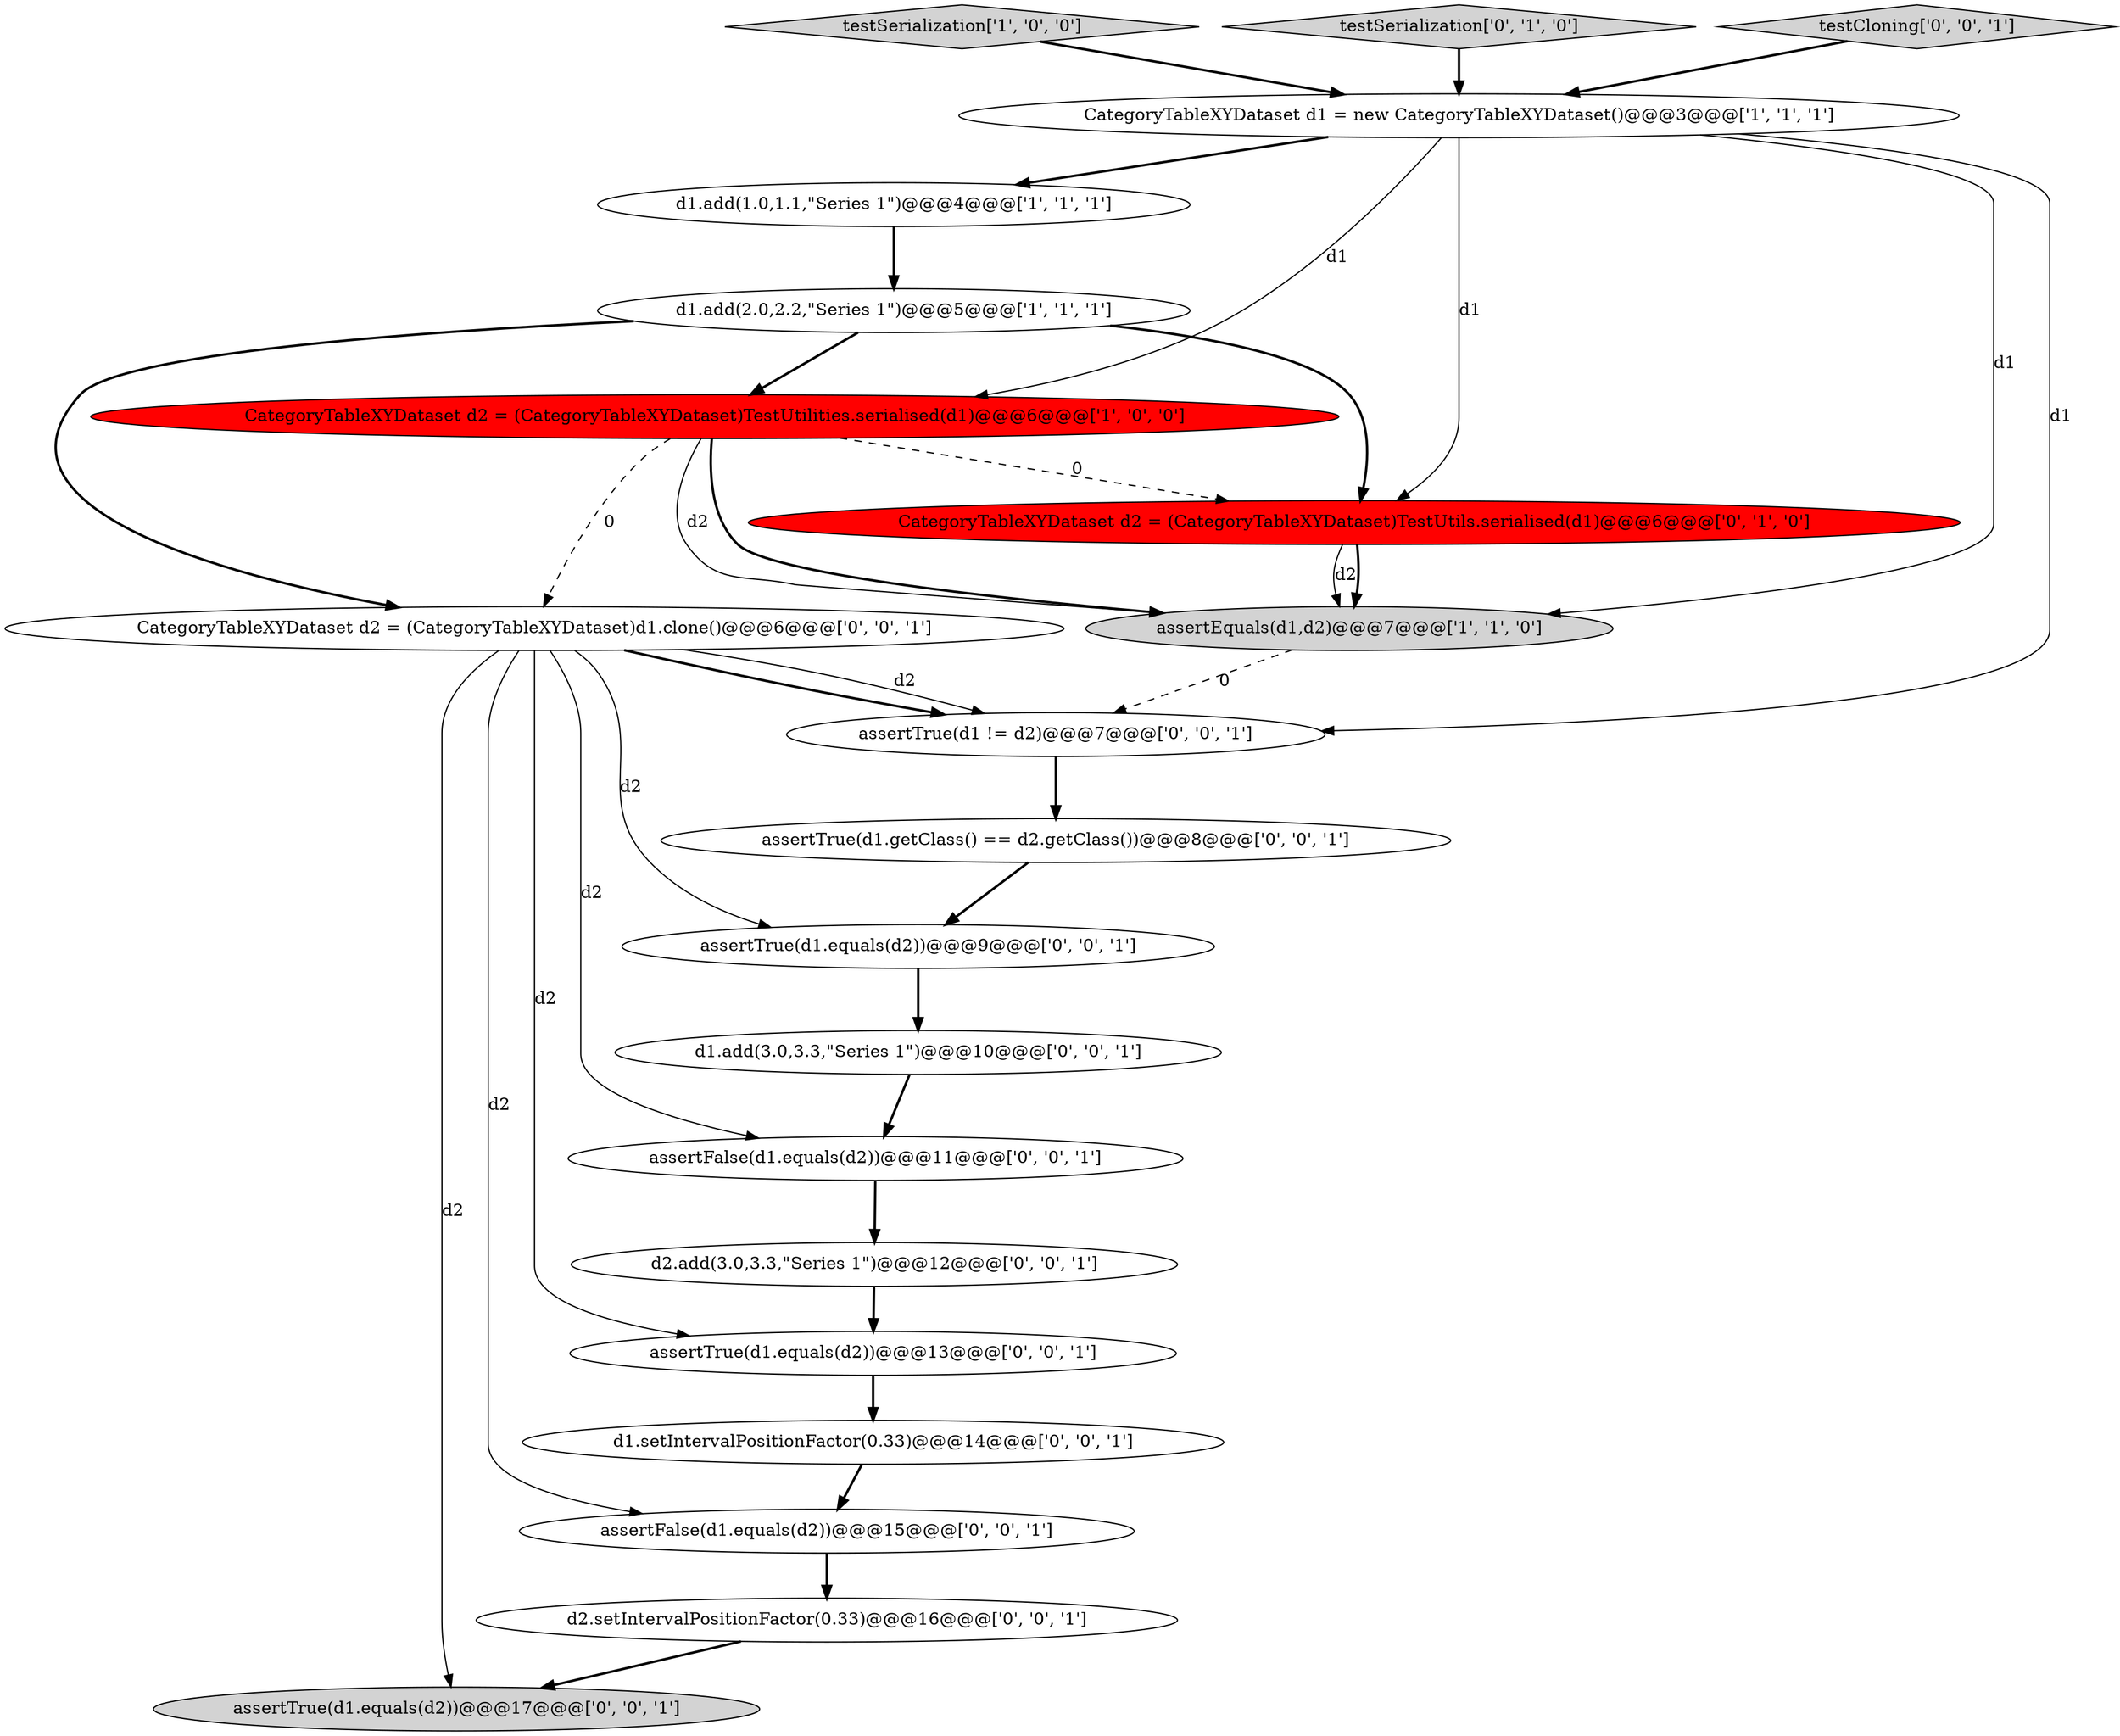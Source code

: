 digraph {
3 [style = filled, label = "d1.add(1.0,1.1,\"Series 1\")@@@4@@@['1', '1', '1']", fillcolor = white, shape = ellipse image = "AAA0AAABBB1BBB"];
5 [style = filled, label = "CategoryTableXYDataset d1 = new CategoryTableXYDataset()@@@3@@@['1', '1', '1']", fillcolor = white, shape = ellipse image = "AAA0AAABBB1BBB"];
15 [style = filled, label = "assertTrue(d1.equals(d2))@@@17@@@['0', '0', '1']", fillcolor = lightgray, shape = ellipse image = "AAA0AAABBB3BBB"];
0 [style = filled, label = "testSerialization['1', '0', '0']", fillcolor = lightgray, shape = diamond image = "AAA0AAABBB1BBB"];
17 [style = filled, label = "assertFalse(d1.equals(d2))@@@15@@@['0', '0', '1']", fillcolor = white, shape = ellipse image = "AAA0AAABBB3BBB"];
14 [style = filled, label = "d1.add(3.0,3.3,\"Series 1\")@@@10@@@['0', '0', '1']", fillcolor = white, shape = ellipse image = "AAA0AAABBB3BBB"];
19 [style = filled, label = "assertTrue(d1 != d2)@@@7@@@['0', '0', '1']", fillcolor = white, shape = ellipse image = "AAA0AAABBB3BBB"];
16 [style = filled, label = "CategoryTableXYDataset d2 = (CategoryTableXYDataset)d1.clone()@@@6@@@['0', '0', '1']", fillcolor = white, shape = ellipse image = "AAA0AAABBB3BBB"];
11 [style = filled, label = "assertTrue(d1.equals(d2))@@@9@@@['0', '0', '1']", fillcolor = white, shape = ellipse image = "AAA0AAABBB3BBB"];
18 [style = filled, label = "d2.setIntervalPositionFactor(0.33)@@@16@@@['0', '0', '1']", fillcolor = white, shape = ellipse image = "AAA0AAABBB3BBB"];
10 [style = filled, label = "assertTrue(d1.getClass() == d2.getClass())@@@8@@@['0', '0', '1']", fillcolor = white, shape = ellipse image = "AAA0AAABBB3BBB"];
20 [style = filled, label = "assertTrue(d1.equals(d2))@@@13@@@['0', '0', '1']", fillcolor = white, shape = ellipse image = "AAA0AAABBB3BBB"];
12 [style = filled, label = "d1.setIntervalPositionFactor(0.33)@@@14@@@['0', '0', '1']", fillcolor = white, shape = ellipse image = "AAA0AAABBB3BBB"];
7 [style = filled, label = "testSerialization['0', '1', '0']", fillcolor = lightgray, shape = diamond image = "AAA0AAABBB2BBB"];
13 [style = filled, label = "assertFalse(d1.equals(d2))@@@11@@@['0', '0', '1']", fillcolor = white, shape = ellipse image = "AAA0AAABBB3BBB"];
2 [style = filled, label = "CategoryTableXYDataset d2 = (CategoryTableXYDataset)TestUtilities.serialised(d1)@@@6@@@['1', '0', '0']", fillcolor = red, shape = ellipse image = "AAA1AAABBB1BBB"];
4 [style = filled, label = "assertEquals(d1,d2)@@@7@@@['1', '1', '0']", fillcolor = lightgray, shape = ellipse image = "AAA0AAABBB1BBB"];
9 [style = filled, label = "testCloning['0', '0', '1']", fillcolor = lightgray, shape = diamond image = "AAA0AAABBB3BBB"];
1 [style = filled, label = "d1.add(2.0,2.2,\"Series 1\")@@@5@@@['1', '1', '1']", fillcolor = white, shape = ellipse image = "AAA0AAABBB1BBB"];
8 [style = filled, label = "d2.add(3.0,3.3,\"Series 1\")@@@12@@@['0', '0', '1']", fillcolor = white, shape = ellipse image = "AAA0AAABBB3BBB"];
6 [style = filled, label = "CategoryTableXYDataset d2 = (CategoryTableXYDataset)TestUtils.serialised(d1)@@@6@@@['0', '1', '0']", fillcolor = red, shape = ellipse image = "AAA1AAABBB2BBB"];
5->3 [style = bold, label=""];
16->19 [style = solid, label="d2"];
16->17 [style = solid, label="d2"];
16->20 [style = solid, label="d2"];
5->19 [style = solid, label="d1"];
3->1 [style = bold, label=""];
11->14 [style = bold, label=""];
12->17 [style = bold, label=""];
18->15 [style = bold, label=""];
19->10 [style = bold, label=""];
16->19 [style = bold, label=""];
2->4 [style = bold, label=""];
5->2 [style = solid, label="d1"];
2->4 [style = solid, label="d2"];
6->4 [style = solid, label="d2"];
6->4 [style = bold, label=""];
16->13 [style = solid, label="d2"];
7->5 [style = bold, label=""];
1->6 [style = bold, label=""];
8->20 [style = bold, label=""];
5->4 [style = solid, label="d1"];
16->11 [style = solid, label="d2"];
1->16 [style = bold, label=""];
2->16 [style = dashed, label="0"];
20->12 [style = bold, label=""];
2->6 [style = dashed, label="0"];
9->5 [style = bold, label=""];
5->6 [style = solid, label="d1"];
4->19 [style = dashed, label="0"];
1->2 [style = bold, label=""];
14->13 [style = bold, label=""];
13->8 [style = bold, label=""];
16->15 [style = solid, label="d2"];
17->18 [style = bold, label=""];
0->5 [style = bold, label=""];
10->11 [style = bold, label=""];
}
